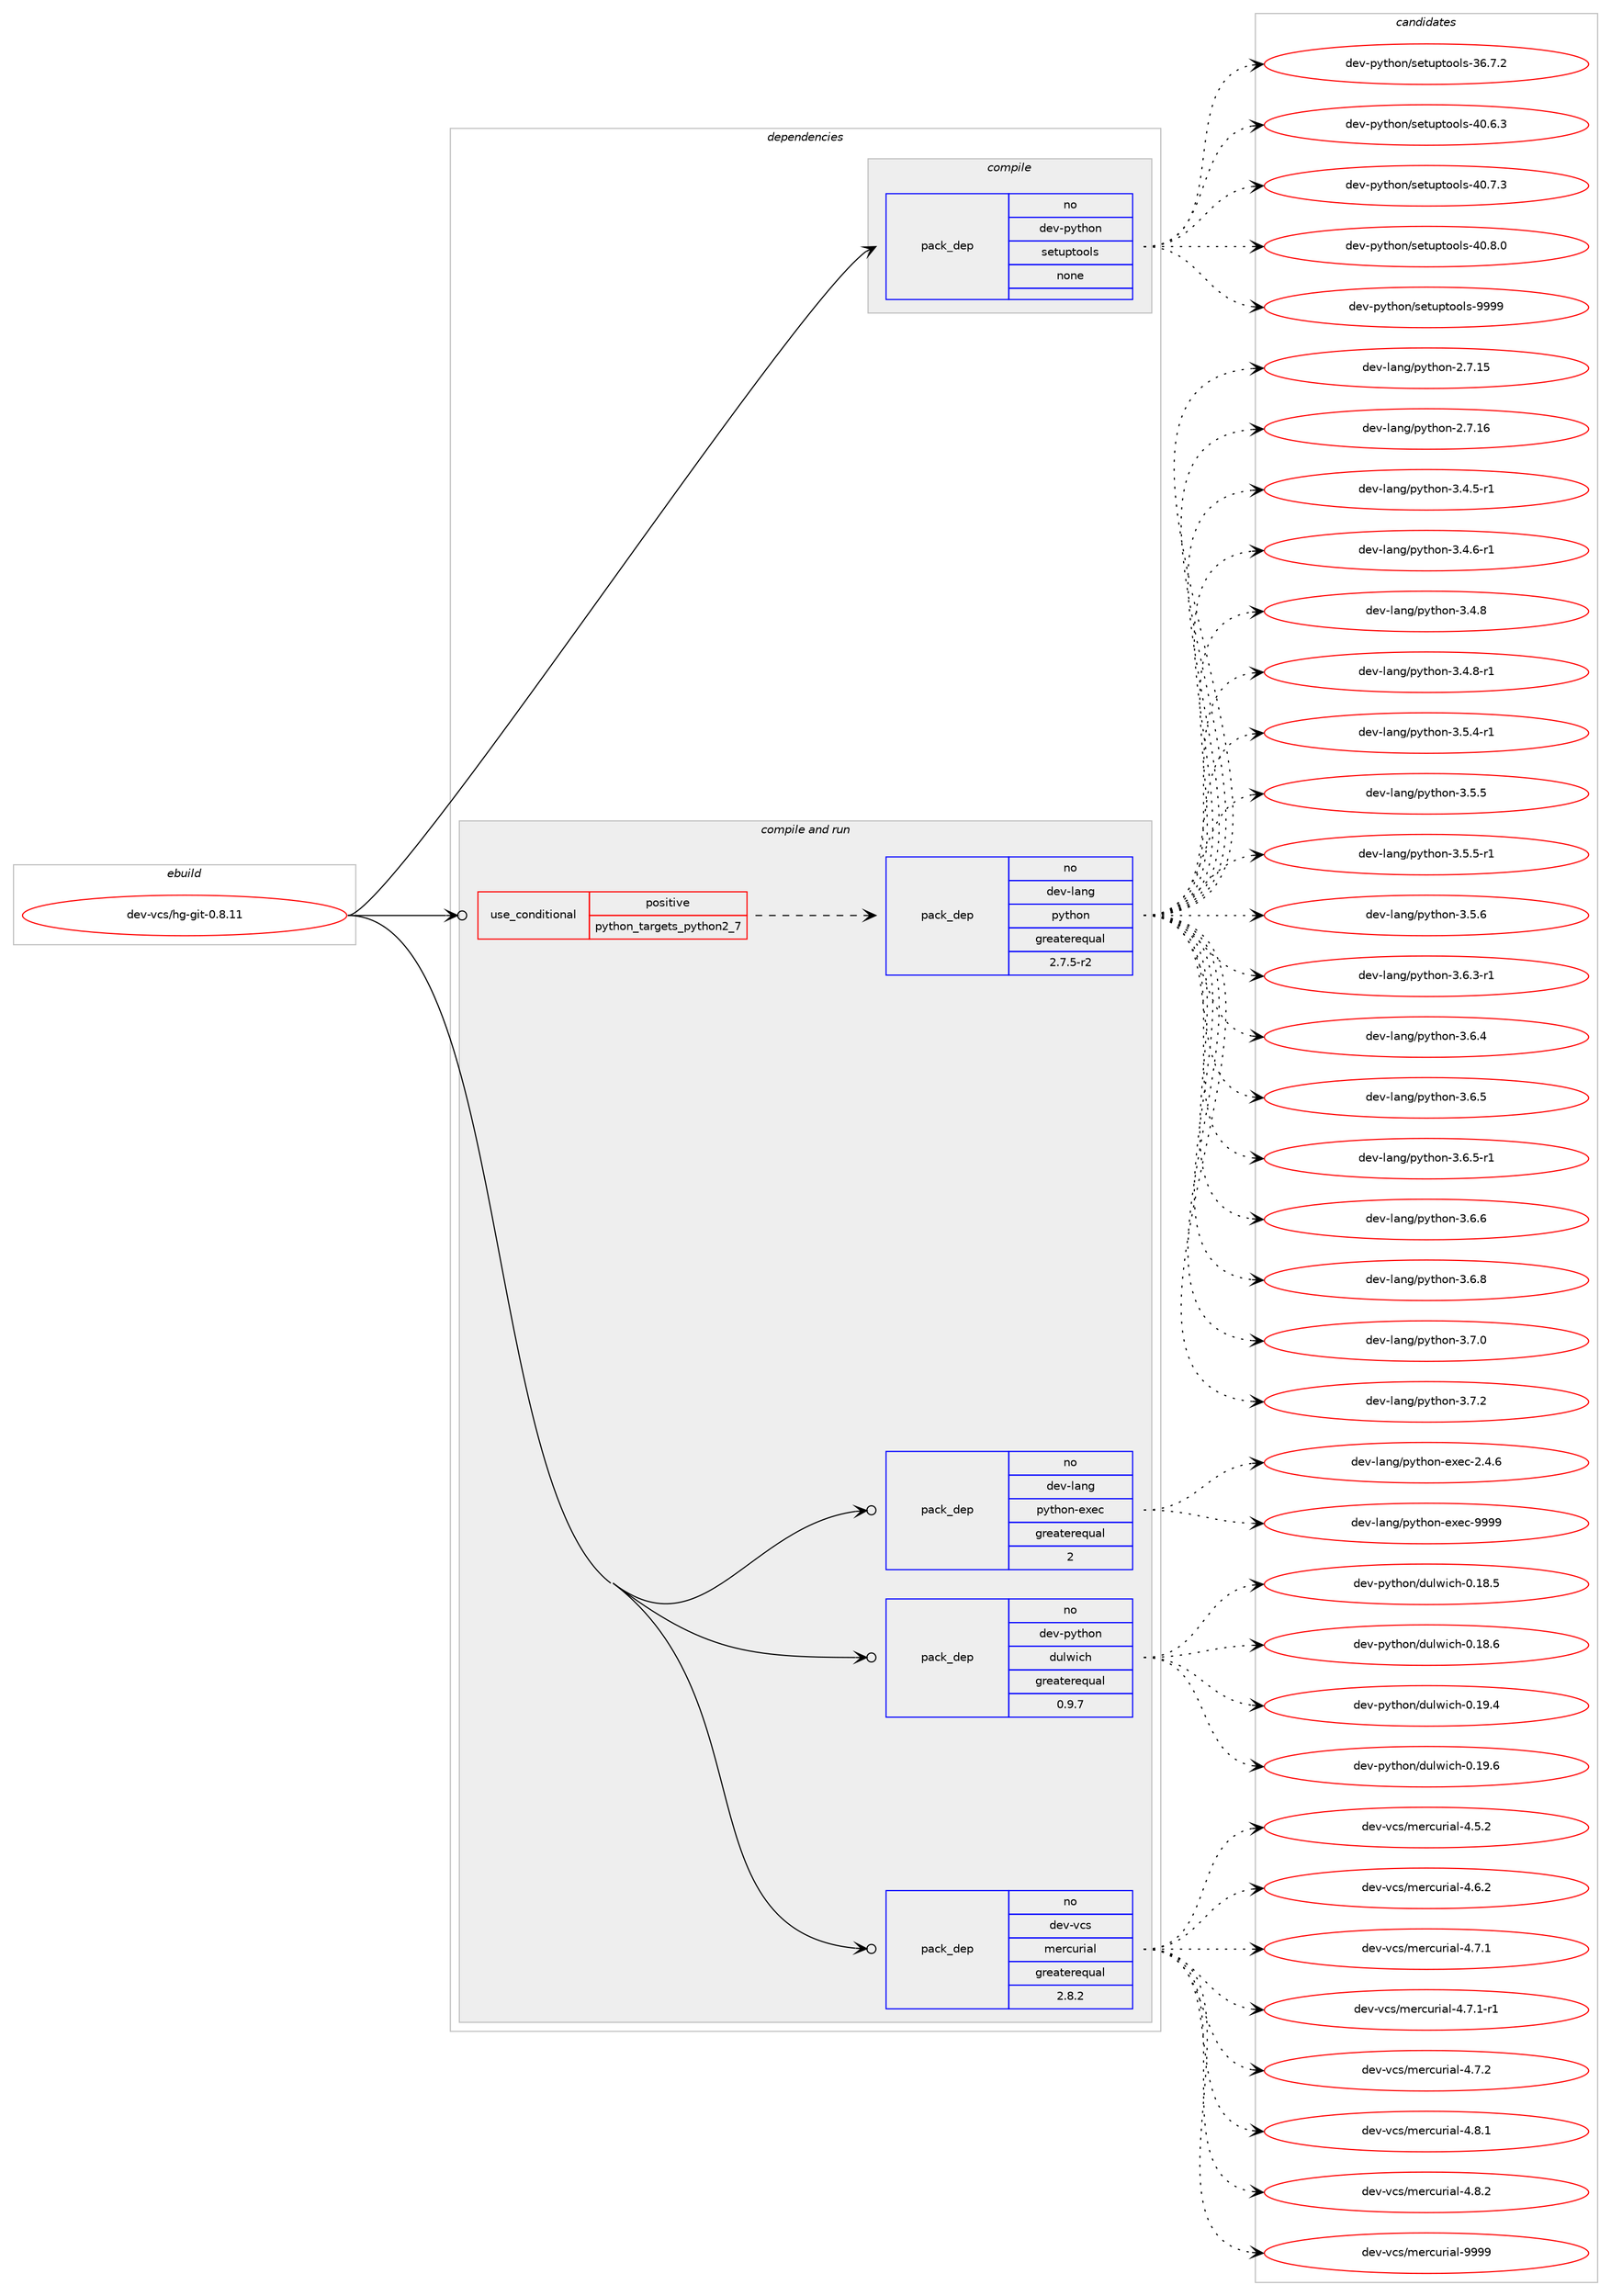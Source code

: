 digraph prolog {

# *************
# Graph options
# *************

newrank=true;
concentrate=true;
compound=true;
graph [rankdir=LR,fontname=Helvetica,fontsize=10,ranksep=1.5];#, ranksep=2.5, nodesep=0.2];
edge  [arrowhead=vee];
node  [fontname=Helvetica,fontsize=10];

# **********
# The ebuild
# **********

subgraph cluster_leftcol {
color=gray;
rank=same;
label=<<i>ebuild</i>>;
id [label="dev-vcs/hg-git-0.8.11", color=red, width=4, href="../dev-vcs/hg-git-0.8.11.svg"];
}

# ****************
# The dependencies
# ****************

subgraph cluster_midcol {
color=gray;
label=<<i>dependencies</i>>;
subgraph cluster_compile {
fillcolor="#eeeeee";
style=filled;
label=<<i>compile</i>>;
subgraph pack1102577 {
dependency1552035 [label=<<TABLE BORDER="0" CELLBORDER="1" CELLSPACING="0" CELLPADDING="4" WIDTH="220"><TR><TD ROWSPAN="6" CELLPADDING="30">pack_dep</TD></TR><TR><TD WIDTH="110">no</TD></TR><TR><TD>dev-python</TD></TR><TR><TD>setuptools</TD></TR><TR><TD>none</TD></TR><TR><TD></TD></TR></TABLE>>, shape=none, color=blue];
}
id:e -> dependency1552035:w [weight=20,style="solid",arrowhead="vee"];
}
subgraph cluster_compileandrun {
fillcolor="#eeeeee";
style=filled;
label=<<i>compile and run</i>>;
subgraph cond425703 {
dependency1552036 [label=<<TABLE BORDER="0" CELLBORDER="1" CELLSPACING="0" CELLPADDING="4"><TR><TD ROWSPAN="3" CELLPADDING="10">use_conditional</TD></TR><TR><TD>positive</TD></TR><TR><TD>python_targets_python2_7</TD></TR></TABLE>>, shape=none, color=red];
subgraph pack1102578 {
dependency1552037 [label=<<TABLE BORDER="0" CELLBORDER="1" CELLSPACING="0" CELLPADDING="4" WIDTH="220"><TR><TD ROWSPAN="6" CELLPADDING="30">pack_dep</TD></TR><TR><TD WIDTH="110">no</TD></TR><TR><TD>dev-lang</TD></TR><TR><TD>python</TD></TR><TR><TD>greaterequal</TD></TR><TR><TD>2.7.5-r2</TD></TR></TABLE>>, shape=none, color=blue];
}
dependency1552036:e -> dependency1552037:w [weight=20,style="dashed",arrowhead="vee"];
}
id:e -> dependency1552036:w [weight=20,style="solid",arrowhead="odotvee"];
subgraph pack1102579 {
dependency1552038 [label=<<TABLE BORDER="0" CELLBORDER="1" CELLSPACING="0" CELLPADDING="4" WIDTH="220"><TR><TD ROWSPAN="6" CELLPADDING="30">pack_dep</TD></TR><TR><TD WIDTH="110">no</TD></TR><TR><TD>dev-lang</TD></TR><TR><TD>python-exec</TD></TR><TR><TD>greaterequal</TD></TR><TR><TD>2</TD></TR></TABLE>>, shape=none, color=blue];
}
id:e -> dependency1552038:w [weight=20,style="solid",arrowhead="odotvee"];
subgraph pack1102580 {
dependency1552039 [label=<<TABLE BORDER="0" CELLBORDER="1" CELLSPACING="0" CELLPADDING="4" WIDTH="220"><TR><TD ROWSPAN="6" CELLPADDING="30">pack_dep</TD></TR><TR><TD WIDTH="110">no</TD></TR><TR><TD>dev-python</TD></TR><TR><TD>dulwich</TD></TR><TR><TD>greaterequal</TD></TR><TR><TD>0.9.7</TD></TR></TABLE>>, shape=none, color=blue];
}
id:e -> dependency1552039:w [weight=20,style="solid",arrowhead="odotvee"];
subgraph pack1102581 {
dependency1552040 [label=<<TABLE BORDER="0" CELLBORDER="1" CELLSPACING="0" CELLPADDING="4" WIDTH="220"><TR><TD ROWSPAN="6" CELLPADDING="30">pack_dep</TD></TR><TR><TD WIDTH="110">no</TD></TR><TR><TD>dev-vcs</TD></TR><TR><TD>mercurial</TD></TR><TR><TD>greaterequal</TD></TR><TR><TD>2.8.2</TD></TR></TABLE>>, shape=none, color=blue];
}
id:e -> dependency1552040:w [weight=20,style="solid",arrowhead="odotvee"];
}
subgraph cluster_run {
fillcolor="#eeeeee";
style=filled;
label=<<i>run</i>>;
}
}

# **************
# The candidates
# **************

subgraph cluster_choices {
rank=same;
color=gray;
label=<<i>candidates</i>>;

subgraph choice1102577 {
color=black;
nodesep=1;
choice100101118451121211161041111104711510111611711211611111110811545515446554650 [label="dev-python/setuptools-36.7.2", color=red, width=4,href="../dev-python/setuptools-36.7.2.svg"];
choice100101118451121211161041111104711510111611711211611111110811545524846544651 [label="dev-python/setuptools-40.6.3", color=red, width=4,href="../dev-python/setuptools-40.6.3.svg"];
choice100101118451121211161041111104711510111611711211611111110811545524846554651 [label="dev-python/setuptools-40.7.3", color=red, width=4,href="../dev-python/setuptools-40.7.3.svg"];
choice100101118451121211161041111104711510111611711211611111110811545524846564648 [label="dev-python/setuptools-40.8.0", color=red, width=4,href="../dev-python/setuptools-40.8.0.svg"];
choice10010111845112121116104111110471151011161171121161111111081154557575757 [label="dev-python/setuptools-9999", color=red, width=4,href="../dev-python/setuptools-9999.svg"];
dependency1552035:e -> choice100101118451121211161041111104711510111611711211611111110811545515446554650:w [style=dotted,weight="100"];
dependency1552035:e -> choice100101118451121211161041111104711510111611711211611111110811545524846544651:w [style=dotted,weight="100"];
dependency1552035:e -> choice100101118451121211161041111104711510111611711211611111110811545524846554651:w [style=dotted,weight="100"];
dependency1552035:e -> choice100101118451121211161041111104711510111611711211611111110811545524846564648:w [style=dotted,weight="100"];
dependency1552035:e -> choice10010111845112121116104111110471151011161171121161111111081154557575757:w [style=dotted,weight="100"];
}
subgraph choice1102578 {
color=black;
nodesep=1;
choice10010111845108971101034711212111610411111045504655464953 [label="dev-lang/python-2.7.15", color=red, width=4,href="../dev-lang/python-2.7.15.svg"];
choice10010111845108971101034711212111610411111045504655464954 [label="dev-lang/python-2.7.16", color=red, width=4,href="../dev-lang/python-2.7.16.svg"];
choice1001011184510897110103471121211161041111104551465246534511449 [label="dev-lang/python-3.4.5-r1", color=red, width=4,href="../dev-lang/python-3.4.5-r1.svg"];
choice1001011184510897110103471121211161041111104551465246544511449 [label="dev-lang/python-3.4.6-r1", color=red, width=4,href="../dev-lang/python-3.4.6-r1.svg"];
choice100101118451089711010347112121116104111110455146524656 [label="dev-lang/python-3.4.8", color=red, width=4,href="../dev-lang/python-3.4.8.svg"];
choice1001011184510897110103471121211161041111104551465246564511449 [label="dev-lang/python-3.4.8-r1", color=red, width=4,href="../dev-lang/python-3.4.8-r1.svg"];
choice1001011184510897110103471121211161041111104551465346524511449 [label="dev-lang/python-3.5.4-r1", color=red, width=4,href="../dev-lang/python-3.5.4-r1.svg"];
choice100101118451089711010347112121116104111110455146534653 [label="dev-lang/python-3.5.5", color=red, width=4,href="../dev-lang/python-3.5.5.svg"];
choice1001011184510897110103471121211161041111104551465346534511449 [label="dev-lang/python-3.5.5-r1", color=red, width=4,href="../dev-lang/python-3.5.5-r1.svg"];
choice100101118451089711010347112121116104111110455146534654 [label="dev-lang/python-3.5.6", color=red, width=4,href="../dev-lang/python-3.5.6.svg"];
choice1001011184510897110103471121211161041111104551465446514511449 [label="dev-lang/python-3.6.3-r1", color=red, width=4,href="../dev-lang/python-3.6.3-r1.svg"];
choice100101118451089711010347112121116104111110455146544652 [label="dev-lang/python-3.6.4", color=red, width=4,href="../dev-lang/python-3.6.4.svg"];
choice100101118451089711010347112121116104111110455146544653 [label="dev-lang/python-3.6.5", color=red, width=4,href="../dev-lang/python-3.6.5.svg"];
choice1001011184510897110103471121211161041111104551465446534511449 [label="dev-lang/python-3.6.5-r1", color=red, width=4,href="../dev-lang/python-3.6.5-r1.svg"];
choice100101118451089711010347112121116104111110455146544654 [label="dev-lang/python-3.6.6", color=red, width=4,href="../dev-lang/python-3.6.6.svg"];
choice100101118451089711010347112121116104111110455146544656 [label="dev-lang/python-3.6.8", color=red, width=4,href="../dev-lang/python-3.6.8.svg"];
choice100101118451089711010347112121116104111110455146554648 [label="dev-lang/python-3.7.0", color=red, width=4,href="../dev-lang/python-3.7.0.svg"];
choice100101118451089711010347112121116104111110455146554650 [label="dev-lang/python-3.7.2", color=red, width=4,href="../dev-lang/python-3.7.2.svg"];
dependency1552037:e -> choice10010111845108971101034711212111610411111045504655464953:w [style=dotted,weight="100"];
dependency1552037:e -> choice10010111845108971101034711212111610411111045504655464954:w [style=dotted,weight="100"];
dependency1552037:e -> choice1001011184510897110103471121211161041111104551465246534511449:w [style=dotted,weight="100"];
dependency1552037:e -> choice1001011184510897110103471121211161041111104551465246544511449:w [style=dotted,weight="100"];
dependency1552037:e -> choice100101118451089711010347112121116104111110455146524656:w [style=dotted,weight="100"];
dependency1552037:e -> choice1001011184510897110103471121211161041111104551465246564511449:w [style=dotted,weight="100"];
dependency1552037:e -> choice1001011184510897110103471121211161041111104551465346524511449:w [style=dotted,weight="100"];
dependency1552037:e -> choice100101118451089711010347112121116104111110455146534653:w [style=dotted,weight="100"];
dependency1552037:e -> choice1001011184510897110103471121211161041111104551465346534511449:w [style=dotted,weight="100"];
dependency1552037:e -> choice100101118451089711010347112121116104111110455146534654:w [style=dotted,weight="100"];
dependency1552037:e -> choice1001011184510897110103471121211161041111104551465446514511449:w [style=dotted,weight="100"];
dependency1552037:e -> choice100101118451089711010347112121116104111110455146544652:w [style=dotted,weight="100"];
dependency1552037:e -> choice100101118451089711010347112121116104111110455146544653:w [style=dotted,weight="100"];
dependency1552037:e -> choice1001011184510897110103471121211161041111104551465446534511449:w [style=dotted,weight="100"];
dependency1552037:e -> choice100101118451089711010347112121116104111110455146544654:w [style=dotted,weight="100"];
dependency1552037:e -> choice100101118451089711010347112121116104111110455146544656:w [style=dotted,weight="100"];
dependency1552037:e -> choice100101118451089711010347112121116104111110455146554648:w [style=dotted,weight="100"];
dependency1552037:e -> choice100101118451089711010347112121116104111110455146554650:w [style=dotted,weight="100"];
}
subgraph choice1102579 {
color=black;
nodesep=1;
choice1001011184510897110103471121211161041111104510112010199455046524654 [label="dev-lang/python-exec-2.4.6", color=red, width=4,href="../dev-lang/python-exec-2.4.6.svg"];
choice10010111845108971101034711212111610411111045101120101994557575757 [label="dev-lang/python-exec-9999", color=red, width=4,href="../dev-lang/python-exec-9999.svg"];
dependency1552038:e -> choice1001011184510897110103471121211161041111104510112010199455046524654:w [style=dotted,weight="100"];
dependency1552038:e -> choice10010111845108971101034711212111610411111045101120101994557575757:w [style=dotted,weight="100"];
}
subgraph choice1102580 {
color=black;
nodesep=1;
choice10010111845112121116104111110471001171081191059910445484649564653 [label="dev-python/dulwich-0.18.5", color=red, width=4,href="../dev-python/dulwich-0.18.5.svg"];
choice10010111845112121116104111110471001171081191059910445484649564654 [label="dev-python/dulwich-0.18.6", color=red, width=4,href="../dev-python/dulwich-0.18.6.svg"];
choice10010111845112121116104111110471001171081191059910445484649574652 [label="dev-python/dulwich-0.19.4", color=red, width=4,href="../dev-python/dulwich-0.19.4.svg"];
choice10010111845112121116104111110471001171081191059910445484649574654 [label="dev-python/dulwich-0.19.6", color=red, width=4,href="../dev-python/dulwich-0.19.6.svg"];
dependency1552039:e -> choice10010111845112121116104111110471001171081191059910445484649564653:w [style=dotted,weight="100"];
dependency1552039:e -> choice10010111845112121116104111110471001171081191059910445484649564654:w [style=dotted,weight="100"];
dependency1552039:e -> choice10010111845112121116104111110471001171081191059910445484649574652:w [style=dotted,weight="100"];
dependency1552039:e -> choice10010111845112121116104111110471001171081191059910445484649574654:w [style=dotted,weight="100"];
}
subgraph choice1102581 {
color=black;
nodesep=1;
choice1001011184511899115471091011149911711410597108455246534650 [label="dev-vcs/mercurial-4.5.2", color=red, width=4,href="../dev-vcs/mercurial-4.5.2.svg"];
choice1001011184511899115471091011149911711410597108455246544650 [label="dev-vcs/mercurial-4.6.2", color=red, width=4,href="../dev-vcs/mercurial-4.6.2.svg"];
choice1001011184511899115471091011149911711410597108455246554649 [label="dev-vcs/mercurial-4.7.1", color=red, width=4,href="../dev-vcs/mercurial-4.7.1.svg"];
choice10010111845118991154710910111499117114105971084552465546494511449 [label="dev-vcs/mercurial-4.7.1-r1", color=red, width=4,href="../dev-vcs/mercurial-4.7.1-r1.svg"];
choice1001011184511899115471091011149911711410597108455246554650 [label="dev-vcs/mercurial-4.7.2", color=red, width=4,href="../dev-vcs/mercurial-4.7.2.svg"];
choice1001011184511899115471091011149911711410597108455246564649 [label="dev-vcs/mercurial-4.8.1", color=red, width=4,href="../dev-vcs/mercurial-4.8.1.svg"];
choice1001011184511899115471091011149911711410597108455246564650 [label="dev-vcs/mercurial-4.8.2", color=red, width=4,href="../dev-vcs/mercurial-4.8.2.svg"];
choice10010111845118991154710910111499117114105971084557575757 [label="dev-vcs/mercurial-9999", color=red, width=4,href="../dev-vcs/mercurial-9999.svg"];
dependency1552040:e -> choice1001011184511899115471091011149911711410597108455246534650:w [style=dotted,weight="100"];
dependency1552040:e -> choice1001011184511899115471091011149911711410597108455246544650:w [style=dotted,weight="100"];
dependency1552040:e -> choice1001011184511899115471091011149911711410597108455246554649:w [style=dotted,weight="100"];
dependency1552040:e -> choice10010111845118991154710910111499117114105971084552465546494511449:w [style=dotted,weight="100"];
dependency1552040:e -> choice1001011184511899115471091011149911711410597108455246554650:w [style=dotted,weight="100"];
dependency1552040:e -> choice1001011184511899115471091011149911711410597108455246564649:w [style=dotted,weight="100"];
dependency1552040:e -> choice1001011184511899115471091011149911711410597108455246564650:w [style=dotted,weight="100"];
dependency1552040:e -> choice10010111845118991154710910111499117114105971084557575757:w [style=dotted,weight="100"];
}
}

}
